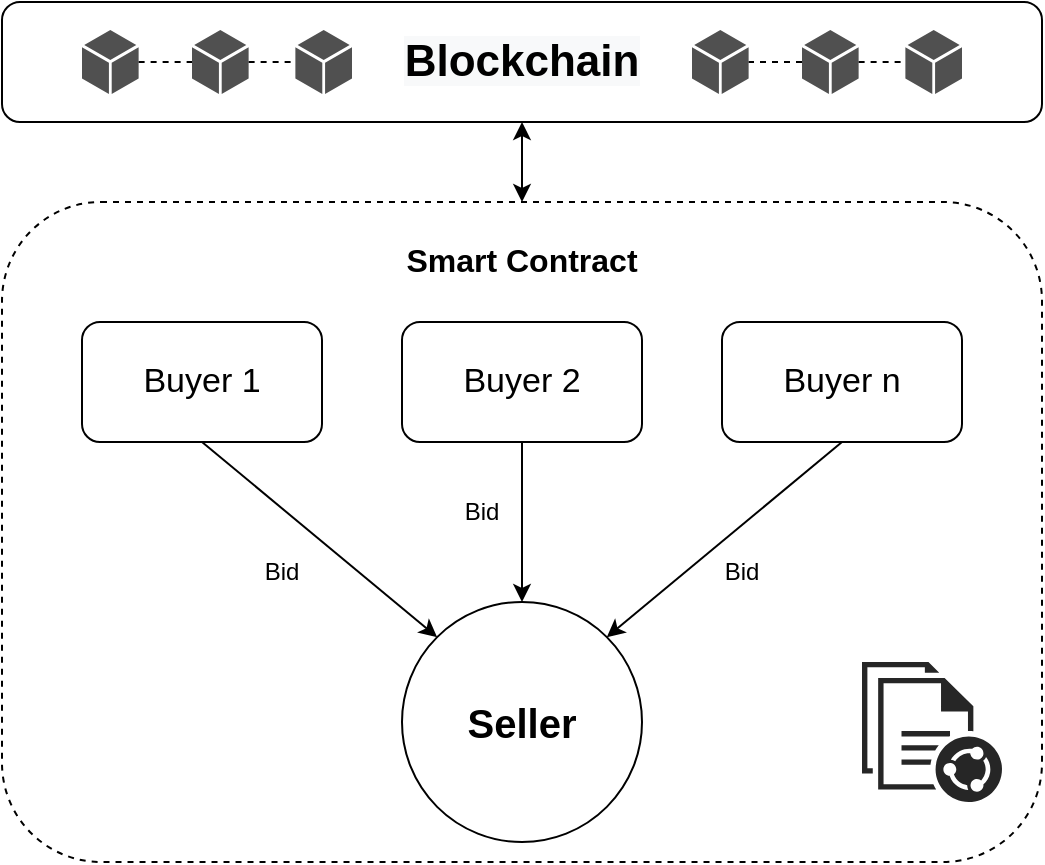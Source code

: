 <mxfile version="20.5.1" type="github">
  <diagram id="nL1ZIPSVeM99elvAly5c" name="Page-1">
    <mxGraphModel dx="1221" dy="731" grid="1" gridSize="10" guides="1" tooltips="1" connect="1" arrows="1" fold="1" page="1" pageScale="1" pageWidth="1700" pageHeight="1100" math="0" shadow="0">
      <root>
        <mxCell id="0" />
        <mxCell id="1" parent="0" />
        <mxCell id="jmM0z8ajaVmPtMPQLffI-17" value="" style="rounded=1;whiteSpace=wrap;html=1;dashed=1;fillColor=none;" parent="1" vertex="1">
          <mxGeometry x="280" y="320" width="520" height="330" as="geometry" />
        </mxCell>
        <mxCell id="jmM0z8ajaVmPtMPQLffI-1" value="&lt;font style=&quot;font-size: 20px;&quot;&gt;Seller&lt;/font&gt;" style="ellipse;whiteSpace=wrap;html=1;aspect=fixed;fontStyle=1" parent="1" vertex="1">
          <mxGeometry x="480" y="520" width="120" height="120" as="geometry" />
        </mxCell>
        <mxCell id="jmM0z8ajaVmPtMPQLffI-2" value="&lt;font style=&quot;font-size: 17px;&quot;&gt;Buyer 1&lt;/font&gt;" style="rounded=1;whiteSpace=wrap;html=1;" parent="1" vertex="1">
          <mxGeometry x="320" y="380" width="120" height="60" as="geometry" />
        </mxCell>
        <mxCell id="jmM0z8ajaVmPtMPQLffI-5" value="&lt;font style=&quot;font-size: 17px;&quot;&gt;Buyer 2&lt;/font&gt;" style="rounded=1;whiteSpace=wrap;html=1;" parent="1" vertex="1">
          <mxGeometry x="480" y="380" width="120" height="60" as="geometry" />
        </mxCell>
        <mxCell id="jmM0z8ajaVmPtMPQLffI-6" value="&lt;font style=&quot;font-size: 17px;&quot;&gt;Buyer n&lt;/font&gt;" style="rounded=1;whiteSpace=wrap;html=1;" parent="1" vertex="1">
          <mxGeometry x="640" y="380" width="120" height="60" as="geometry" />
        </mxCell>
        <mxCell id="jmM0z8ajaVmPtMPQLffI-7" value="" style="endArrow=classic;html=1;rounded=0;entryX=0;entryY=0;entryDx=0;entryDy=0;exitX=0.5;exitY=1;exitDx=0;exitDy=0;" parent="1" source="jmM0z8ajaVmPtMPQLffI-2" target="jmM0z8ajaVmPtMPQLffI-1" edge="1">
          <mxGeometry width="50" height="50" relative="1" as="geometry">
            <mxPoint x="510" y="590" as="sourcePoint" />
            <mxPoint x="560" y="540" as="targetPoint" />
          </mxGeometry>
        </mxCell>
        <mxCell id="jmM0z8ajaVmPtMPQLffI-9" value="" style="endArrow=classic;html=1;rounded=0;entryX=0.5;entryY=0;entryDx=0;entryDy=0;" parent="1" source="jmM0z8ajaVmPtMPQLffI-5" target="jmM0z8ajaVmPtMPQLffI-1" edge="1">
          <mxGeometry width="50" height="50" relative="1" as="geometry">
            <mxPoint x="510" y="590" as="sourcePoint" />
            <mxPoint x="560" y="540" as="targetPoint" />
          </mxGeometry>
        </mxCell>
        <mxCell id="jmM0z8ajaVmPtMPQLffI-11" value="" style="endArrow=classic;html=1;rounded=0;entryX=1;entryY=0;entryDx=0;entryDy=0;exitX=0.5;exitY=1;exitDx=0;exitDy=0;" parent="1" source="jmM0z8ajaVmPtMPQLffI-6" target="jmM0z8ajaVmPtMPQLffI-1" edge="1">
          <mxGeometry width="50" height="50" relative="1" as="geometry">
            <mxPoint x="510" y="590" as="sourcePoint" />
            <mxPoint x="560" y="540" as="targetPoint" />
          </mxGeometry>
        </mxCell>
        <mxCell id="jmM0z8ajaVmPtMPQLffI-12" value="Bid" style="text;html=1;strokeColor=none;fillColor=none;align=center;verticalAlign=middle;whiteSpace=wrap;rounded=0;" parent="1" vertex="1">
          <mxGeometry x="390" y="490" width="60" height="30" as="geometry" />
        </mxCell>
        <mxCell id="jmM0z8ajaVmPtMPQLffI-13" value="Bid" style="text;html=1;strokeColor=none;fillColor=none;align=center;verticalAlign=middle;whiteSpace=wrap;rounded=0;" parent="1" vertex="1">
          <mxGeometry x="490" y="460" width="60" height="30" as="geometry" />
        </mxCell>
        <mxCell id="jmM0z8ajaVmPtMPQLffI-16" value="Bid" style="text;html=1;strokeColor=none;fillColor=none;align=center;verticalAlign=middle;whiteSpace=wrap;rounded=0;" parent="1" vertex="1">
          <mxGeometry x="620" y="490" width="60" height="30" as="geometry" />
        </mxCell>
        <mxCell id="jmM0z8ajaVmPtMPQLffI-18" value="&lt;font style=&quot;font-size: 16px;&quot;&gt;Smart Contract&lt;/font&gt;" style="text;html=1;strokeColor=none;fillColor=none;align=center;verticalAlign=middle;whiteSpace=wrap;rounded=0;dashed=1;fontStyle=1" parent="1" vertex="1">
          <mxGeometry x="455" y="334" width="170" height="30" as="geometry" />
        </mxCell>
        <mxCell id="jmM0z8ajaVmPtMPQLffI-19" value="" style="sketch=0;pointerEvents=1;shadow=0;dashed=0;html=1;strokeColor=none;fillColor=#262626;labelPosition=center;verticalLabelPosition=bottom;verticalAlign=top;outlineConnect=0;align=center;shape=mxgraph.office.concepts.documents_shared;fontColor=#000000;" parent="1" vertex="1">
          <mxGeometry x="710" y="550" width="70" height="70" as="geometry" />
        </mxCell>
        <mxCell id="jmM0z8ajaVmPtMPQLffI-21" value="&lt;font style=&quot;font-size: 22px;&quot;&gt;&lt;span style=&quot;color: rgb(0, 0, 0); font-family: Helvetica; font-style: normal; font-variant-ligatures: normal; font-variant-caps: normal; font-weight: 700; letter-spacing: normal; orphans: 2; text-align: center; text-indent: 0px; text-transform: none; widows: 2; word-spacing: 0px; -webkit-text-stroke-width: 0px; background-color: rgb(248, 249, 250); text-decoration-thickness: initial; text-decoration-style: initial; text-decoration-color: initial; float: none; display: inline !important;&quot;&gt;Blockchain&lt;/span&gt;&lt;br&gt;&lt;/font&gt;" style="rounded=1;whiteSpace=wrap;html=1;fontSize=16;fontColor=#000000;fillColor=none;" parent="1" vertex="1">
          <mxGeometry x="280" y="220" width="520" height="60" as="geometry" />
        </mxCell>
        <mxCell id="jmM0z8ajaVmPtMPQLffI-22" value="" style="endArrow=classic;startArrow=classic;html=1;rounded=0;fontSize=22;fontColor=#000000;entryX=0.5;entryY=1;entryDx=0;entryDy=0;" parent="1" source="jmM0z8ajaVmPtMPQLffI-17" target="jmM0z8ajaVmPtMPQLffI-21" edge="1">
          <mxGeometry width="50" height="50" relative="1" as="geometry">
            <mxPoint x="400" y="540" as="sourcePoint" />
            <mxPoint x="450" y="490" as="targetPoint" />
          </mxGeometry>
        </mxCell>
        <mxCell id="jmM0z8ajaVmPtMPQLffI-27" value="" style="sketch=0;pointerEvents=1;shadow=0;dashed=0;html=1;strokeColor=none;fillColor=#505050;labelPosition=center;verticalLabelPosition=bottom;verticalAlign=top;outlineConnect=0;align=center;shape=mxgraph.office.concepts.node_generic;fontSize=22;fontColor=#000000;" parent="1" vertex="1">
          <mxGeometry x="625" y="234" width="28.31" height="32" as="geometry" />
        </mxCell>
        <mxCell id="jmM0z8ajaVmPtMPQLffI-28" value="" style="sketch=0;pointerEvents=1;shadow=0;dashed=0;html=1;strokeColor=none;fillColor=#505050;labelPosition=center;verticalLabelPosition=bottom;verticalAlign=top;outlineConnect=0;align=center;shape=mxgraph.office.concepts.node_generic;fontSize=22;fontColor=#000000;" parent="1" vertex="1">
          <mxGeometry x="680" y="234" width="28.31" height="32" as="geometry" />
        </mxCell>
        <mxCell id="jmM0z8ajaVmPtMPQLffI-29" value="" style="sketch=0;pointerEvents=1;shadow=0;dashed=0;html=1;strokeColor=none;fillColor=#505050;labelPosition=center;verticalLabelPosition=bottom;verticalAlign=top;outlineConnect=0;align=center;shape=mxgraph.office.concepts.node_generic;fontSize=22;fontColor=#000000;" parent="1" vertex="1">
          <mxGeometry x="731.69" y="234" width="28.31" height="32" as="geometry" />
        </mxCell>
        <mxCell id="jmM0z8ajaVmPtMPQLffI-30" value="" style="sketch=0;pointerEvents=1;shadow=0;dashed=0;html=1;strokeColor=none;fillColor=#505050;labelPosition=center;verticalLabelPosition=bottom;verticalAlign=top;outlineConnect=0;align=center;shape=mxgraph.office.concepts.node_generic;fontSize=22;fontColor=#000000;" parent="1" vertex="1">
          <mxGeometry x="320" y="234" width="28.31" height="32" as="geometry" />
        </mxCell>
        <mxCell id="jmM0z8ajaVmPtMPQLffI-31" value="" style="sketch=0;pointerEvents=1;shadow=0;dashed=0;html=1;strokeColor=none;fillColor=#505050;labelPosition=center;verticalLabelPosition=bottom;verticalAlign=top;outlineConnect=0;align=center;shape=mxgraph.office.concepts.node_generic;fontSize=22;fontColor=#000000;" parent="1" vertex="1">
          <mxGeometry x="375" y="234" width="28.31" height="32" as="geometry" />
        </mxCell>
        <mxCell id="jmM0z8ajaVmPtMPQLffI-32" value="" style="sketch=0;pointerEvents=1;shadow=0;dashed=0;html=1;strokeColor=none;fillColor=#505050;labelPosition=center;verticalLabelPosition=bottom;verticalAlign=top;outlineConnect=0;align=center;shape=mxgraph.office.concepts.node_generic;fontSize=22;fontColor=#000000;" parent="1" vertex="1">
          <mxGeometry x="426.69" y="234" width="28.31" height="32" as="geometry" />
        </mxCell>
        <mxCell id="jmM0z8ajaVmPtMPQLffI-33" value="" style="endArrow=none;dashed=1;html=1;rounded=0;fontSize=22;fontColor=#000000;" parent="1" source="jmM0z8ajaVmPtMPQLffI-30" target="jmM0z8ajaVmPtMPQLffI-31" edge="1">
          <mxGeometry width="50" height="50" relative="1" as="geometry">
            <mxPoint x="460" y="360" as="sourcePoint" />
            <mxPoint x="510" y="310" as="targetPoint" />
          </mxGeometry>
        </mxCell>
        <mxCell id="jmM0z8ajaVmPtMPQLffI-34" value="" style="endArrow=none;dashed=1;html=1;rounded=0;fontSize=22;fontColor=#000000;" parent="1" source="jmM0z8ajaVmPtMPQLffI-31" target="jmM0z8ajaVmPtMPQLffI-32" edge="1">
          <mxGeometry width="50" height="50" relative="1" as="geometry">
            <mxPoint x="403.31" y="249.83" as="sourcePoint" />
            <mxPoint x="410" y="250" as="targetPoint" />
          </mxGeometry>
        </mxCell>
        <mxCell id="jmM0z8ajaVmPtMPQLffI-35" value="" style="endArrow=none;dashed=1;html=1;rounded=0;fontSize=22;fontColor=#000000;" parent="1" source="jmM0z8ajaVmPtMPQLffI-28" target="jmM0z8ajaVmPtMPQLffI-27" edge="1">
          <mxGeometry width="50" height="50" relative="1" as="geometry">
            <mxPoint x="580" y="249.83" as="sourcePoint" />
            <mxPoint x="603.38" y="249.83" as="targetPoint" />
          </mxGeometry>
        </mxCell>
        <mxCell id="jmM0z8ajaVmPtMPQLffI-36" value="" style="endArrow=none;dashed=1;html=1;rounded=0;fontSize=22;fontColor=#000000;" parent="1" source="jmM0z8ajaVmPtMPQLffI-28" target="jmM0z8ajaVmPtMPQLffI-29" edge="1">
          <mxGeometry width="50" height="50" relative="1" as="geometry">
            <mxPoint x="690" y="260" as="sourcePoint" />
            <mxPoint x="663.31" y="260" as="targetPoint" />
          </mxGeometry>
        </mxCell>
      </root>
    </mxGraphModel>
  </diagram>
</mxfile>
